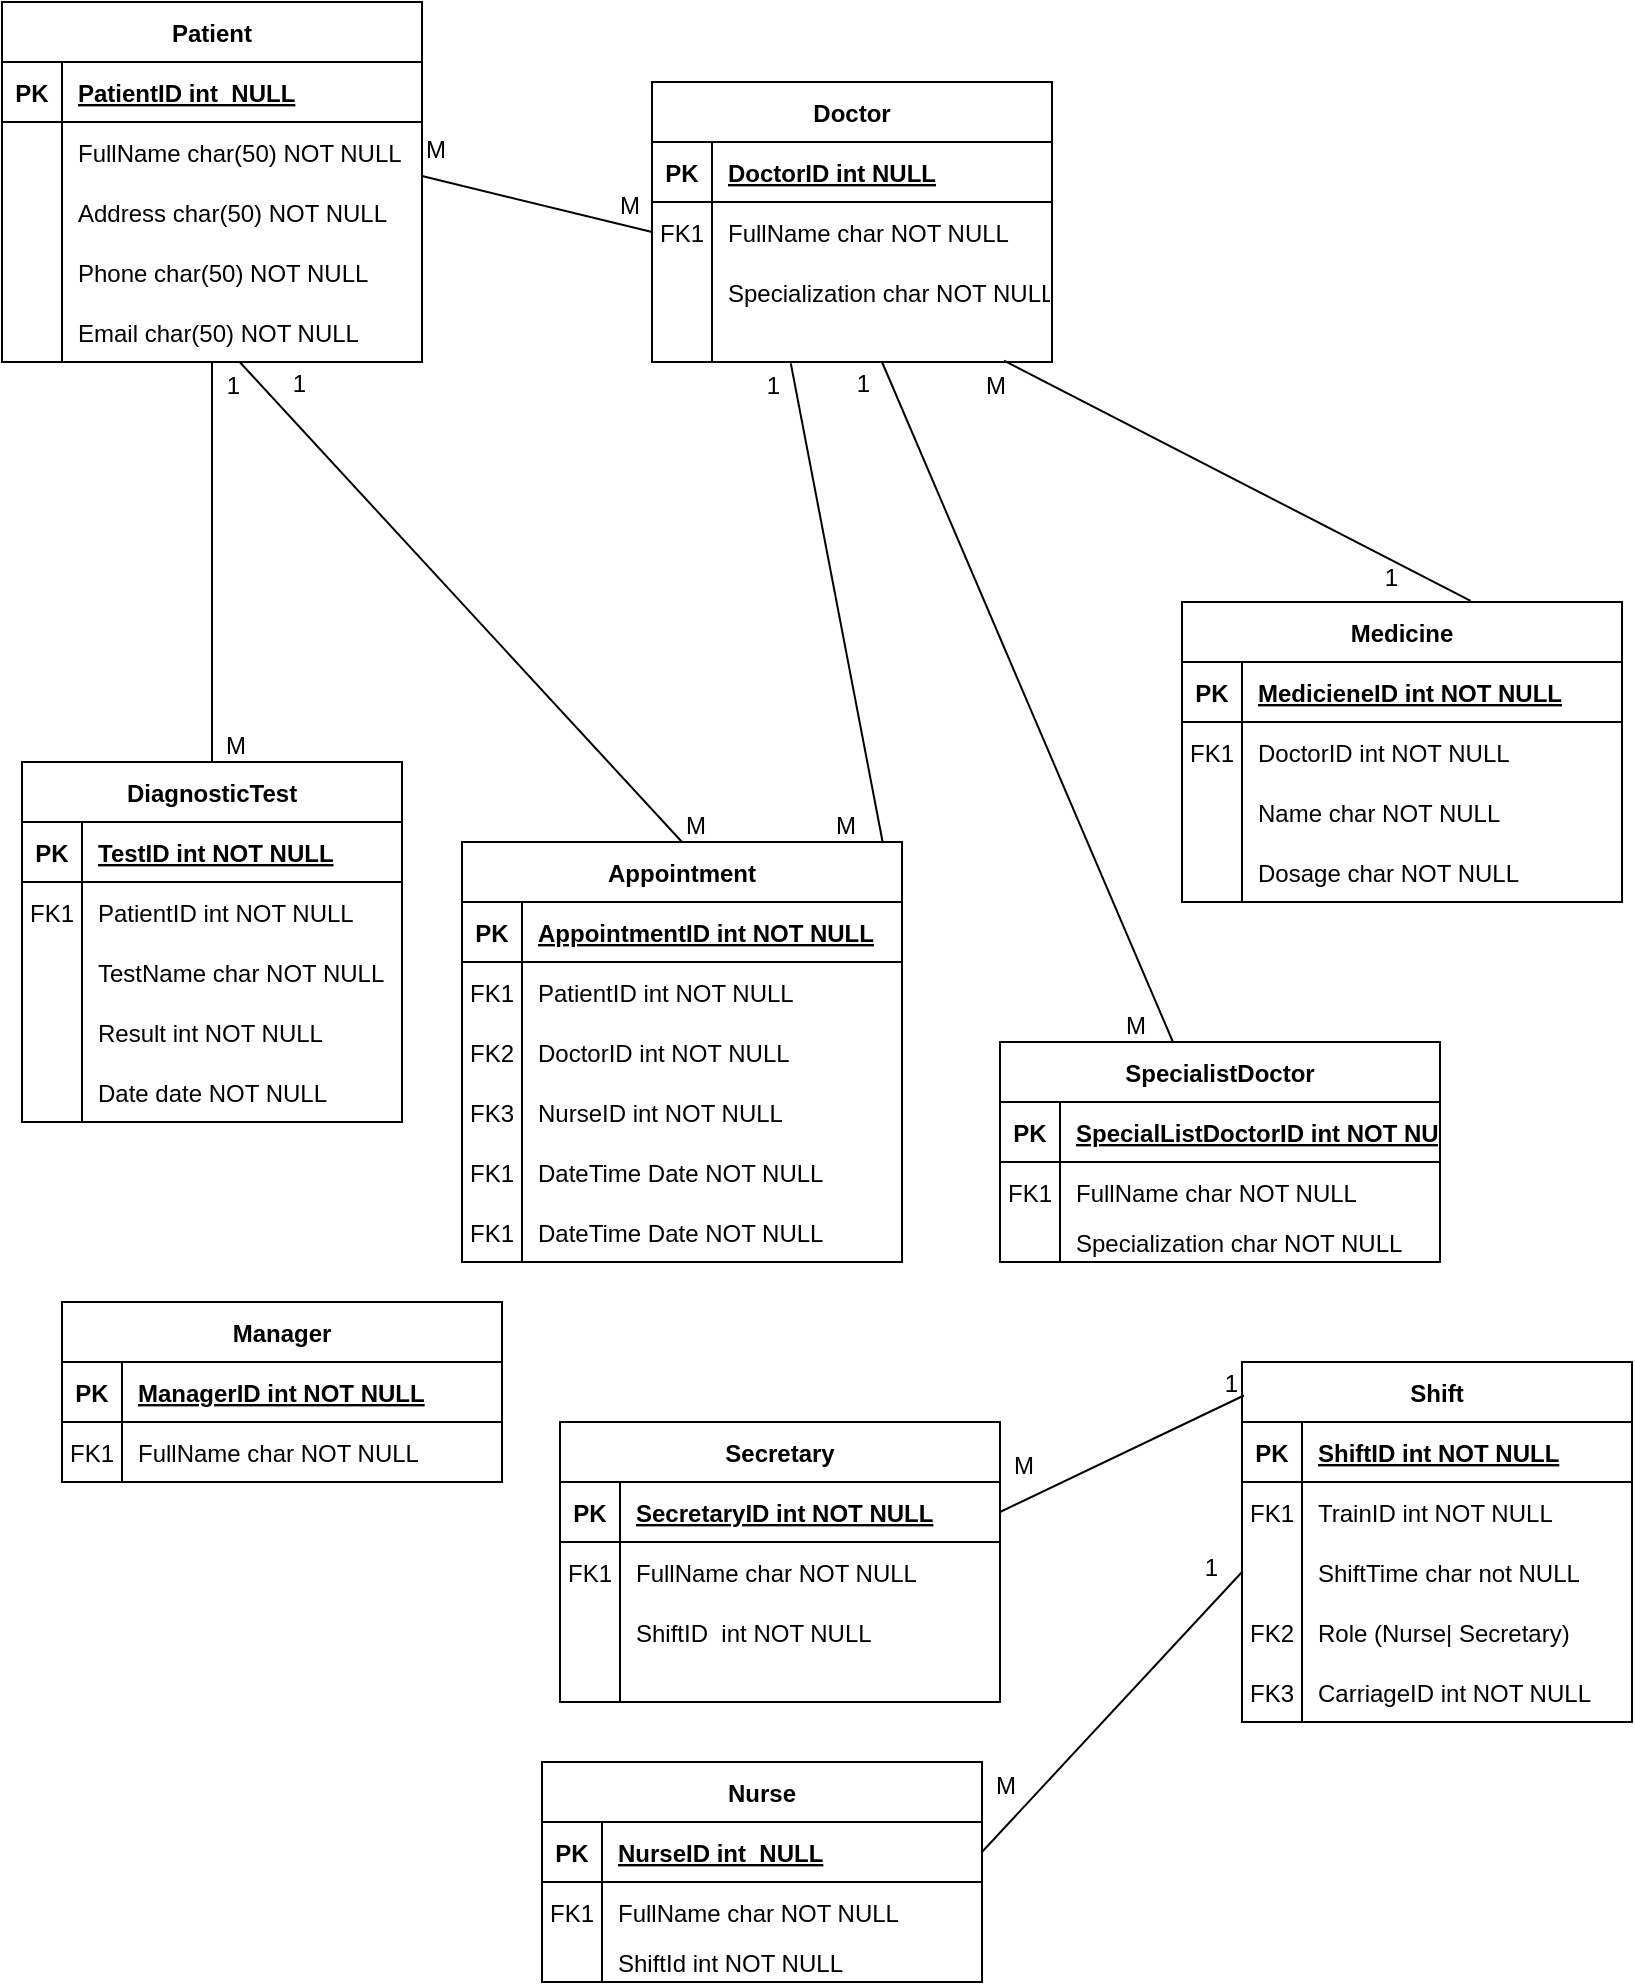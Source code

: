 <mxfile version="24.0.1" type="device">
  <diagram id="R2lEEEUBdFMjLlhIrx00" name="Page-1">
    <mxGraphModel dx="1173" dy="568" grid="1" gridSize="10" guides="1" tooltips="1" connect="1" arrows="1" fold="1" page="1" pageScale="1" pageWidth="850" pageHeight="1100" math="0" shadow="0" extFonts="Permanent Marker^https://fonts.googleapis.com/css?family=Permanent+Marker">
      <root>
        <mxCell id="0" />
        <mxCell id="1" parent="0" />
        <mxCell id="C-vyLk0tnHw3VtMMgP7b-2" value="Doctor" style="shape=table;startSize=30;container=1;collapsible=1;childLayout=tableLayout;fixedRows=1;rowLines=0;fontStyle=1;align=center;resizeLast=1;" parent="1" vertex="1">
          <mxGeometry x="335" y="50" width="200" height="140" as="geometry" />
        </mxCell>
        <mxCell id="C-vyLk0tnHw3VtMMgP7b-3" value="" style="shape=partialRectangle;collapsible=0;dropTarget=0;pointerEvents=0;fillColor=none;points=[[0,0.5],[1,0.5]];portConstraint=eastwest;top=0;left=0;right=0;bottom=1;" parent="C-vyLk0tnHw3VtMMgP7b-2" vertex="1">
          <mxGeometry y="30" width="200" height="30" as="geometry" />
        </mxCell>
        <mxCell id="C-vyLk0tnHw3VtMMgP7b-4" value="PK" style="shape=partialRectangle;overflow=hidden;connectable=0;fillColor=none;top=0;left=0;bottom=0;right=0;fontStyle=1;" parent="C-vyLk0tnHw3VtMMgP7b-3" vertex="1">
          <mxGeometry width="30" height="30" as="geometry">
            <mxRectangle width="30" height="30" as="alternateBounds" />
          </mxGeometry>
        </mxCell>
        <mxCell id="C-vyLk0tnHw3VtMMgP7b-5" value="DoctorID int NULL " style="shape=partialRectangle;overflow=hidden;connectable=0;fillColor=none;top=0;left=0;bottom=0;right=0;align=left;spacingLeft=6;fontStyle=5;" parent="C-vyLk0tnHw3VtMMgP7b-3" vertex="1">
          <mxGeometry x="30" width="170" height="30" as="geometry">
            <mxRectangle width="170" height="30" as="alternateBounds" />
          </mxGeometry>
        </mxCell>
        <mxCell id="C-vyLk0tnHw3VtMMgP7b-6" value="" style="shape=partialRectangle;collapsible=0;dropTarget=0;pointerEvents=0;fillColor=none;points=[[0,0.5],[1,0.5]];portConstraint=eastwest;top=0;left=0;right=0;bottom=0;" parent="C-vyLk0tnHw3VtMMgP7b-2" vertex="1">
          <mxGeometry y="60" width="200" height="30" as="geometry" />
        </mxCell>
        <mxCell id="C-vyLk0tnHw3VtMMgP7b-7" value="FK1" style="shape=partialRectangle;overflow=hidden;connectable=0;fillColor=none;top=0;left=0;bottom=0;right=0;" parent="C-vyLk0tnHw3VtMMgP7b-6" vertex="1">
          <mxGeometry width="30" height="30" as="geometry">
            <mxRectangle width="30" height="30" as="alternateBounds" />
          </mxGeometry>
        </mxCell>
        <mxCell id="C-vyLk0tnHw3VtMMgP7b-8" value="FullName char NOT NULL" style="shape=partialRectangle;overflow=hidden;connectable=0;fillColor=none;top=0;left=0;bottom=0;right=0;align=left;spacingLeft=6;" parent="C-vyLk0tnHw3VtMMgP7b-6" vertex="1">
          <mxGeometry x="30" width="170" height="30" as="geometry">
            <mxRectangle width="170" height="30" as="alternateBounds" />
          </mxGeometry>
        </mxCell>
        <mxCell id="C-vyLk0tnHw3VtMMgP7b-9" value="" style="shape=partialRectangle;collapsible=0;dropTarget=0;pointerEvents=0;fillColor=none;points=[[0,0.5],[1,0.5]];portConstraint=eastwest;top=0;left=0;right=0;bottom=0;" parent="C-vyLk0tnHw3VtMMgP7b-2" vertex="1">
          <mxGeometry y="90" width="200" height="30" as="geometry" />
        </mxCell>
        <mxCell id="C-vyLk0tnHw3VtMMgP7b-10" value="" style="shape=partialRectangle;overflow=hidden;connectable=0;fillColor=none;top=0;left=0;bottom=0;right=0;" parent="C-vyLk0tnHw3VtMMgP7b-9" vertex="1">
          <mxGeometry width="30" height="30" as="geometry">
            <mxRectangle width="30" height="30" as="alternateBounds" />
          </mxGeometry>
        </mxCell>
        <mxCell id="C-vyLk0tnHw3VtMMgP7b-11" value="Specialization char NOT NULL" style="shape=partialRectangle;overflow=hidden;connectable=0;fillColor=none;top=0;left=0;bottom=0;right=0;align=left;spacingLeft=6;" parent="C-vyLk0tnHw3VtMMgP7b-9" vertex="1">
          <mxGeometry x="30" width="170" height="30" as="geometry">
            <mxRectangle width="170" height="30" as="alternateBounds" />
          </mxGeometry>
        </mxCell>
        <mxCell id="zj9KNFqrxeSHVAC1XVvo-151" value="" style="shape=partialRectangle;collapsible=0;dropTarget=0;pointerEvents=0;fillColor=none;points=[[0,0.5],[1,0.5]];portConstraint=eastwest;top=0;left=0;right=0;bottom=0;" parent="C-vyLk0tnHw3VtMMgP7b-2" vertex="1">
          <mxGeometry y="120" width="200" height="20" as="geometry" />
        </mxCell>
        <mxCell id="zj9KNFqrxeSHVAC1XVvo-152" value="" style="shape=partialRectangle;overflow=hidden;connectable=0;fillColor=none;top=0;left=0;bottom=0;right=0;" parent="zj9KNFqrxeSHVAC1XVvo-151" vertex="1">
          <mxGeometry width="30" height="20" as="geometry">
            <mxRectangle width="30" height="20" as="alternateBounds" />
          </mxGeometry>
        </mxCell>
        <mxCell id="zj9KNFqrxeSHVAC1XVvo-153" value="" style="shape=partialRectangle;overflow=hidden;connectable=0;fillColor=none;top=0;left=0;bottom=0;right=0;align=left;spacingLeft=6;" parent="zj9KNFqrxeSHVAC1XVvo-151" vertex="1">
          <mxGeometry x="30" width="170" height="20" as="geometry">
            <mxRectangle width="170" height="20" as="alternateBounds" />
          </mxGeometry>
        </mxCell>
        <mxCell id="C-vyLk0tnHw3VtMMgP7b-13" value="Nurse" style="shape=table;startSize=30;container=1;collapsible=1;childLayout=tableLayout;fixedRows=1;rowLines=0;fontStyle=1;align=center;resizeLast=1;" parent="1" vertex="1">
          <mxGeometry x="280" y="890" width="220" height="110" as="geometry" />
        </mxCell>
        <mxCell id="C-vyLk0tnHw3VtMMgP7b-14" value="" style="shape=partialRectangle;collapsible=0;dropTarget=0;pointerEvents=0;fillColor=none;points=[[0,0.5],[1,0.5]];portConstraint=eastwest;top=0;left=0;right=0;bottom=1;" parent="C-vyLk0tnHw3VtMMgP7b-13" vertex="1">
          <mxGeometry y="30" width="220" height="30" as="geometry" />
        </mxCell>
        <mxCell id="C-vyLk0tnHw3VtMMgP7b-15" value="PK" style="shape=partialRectangle;overflow=hidden;connectable=0;fillColor=none;top=0;left=0;bottom=0;right=0;fontStyle=1;" parent="C-vyLk0tnHw3VtMMgP7b-14" vertex="1">
          <mxGeometry width="30" height="30" as="geometry">
            <mxRectangle width="30" height="30" as="alternateBounds" />
          </mxGeometry>
        </mxCell>
        <mxCell id="C-vyLk0tnHw3VtMMgP7b-16" value="NurseID int  NULL " style="shape=partialRectangle;overflow=hidden;connectable=0;fillColor=none;top=0;left=0;bottom=0;right=0;align=left;spacingLeft=6;fontStyle=5;" parent="C-vyLk0tnHw3VtMMgP7b-14" vertex="1">
          <mxGeometry x="30" width="190" height="30" as="geometry">
            <mxRectangle width="190" height="30" as="alternateBounds" />
          </mxGeometry>
        </mxCell>
        <mxCell id="C-vyLk0tnHw3VtMMgP7b-17" value="" style="shape=partialRectangle;collapsible=0;dropTarget=0;pointerEvents=0;fillColor=none;points=[[0,0.5],[1,0.5]];portConstraint=eastwest;top=0;left=0;right=0;bottom=0;" parent="C-vyLk0tnHw3VtMMgP7b-13" vertex="1">
          <mxGeometry y="60" width="220" height="30" as="geometry" />
        </mxCell>
        <mxCell id="C-vyLk0tnHw3VtMMgP7b-18" value="FK1" style="shape=partialRectangle;overflow=hidden;connectable=0;fillColor=none;top=0;left=0;bottom=0;right=0;" parent="C-vyLk0tnHw3VtMMgP7b-17" vertex="1">
          <mxGeometry width="30" height="30" as="geometry">
            <mxRectangle width="30" height="30" as="alternateBounds" />
          </mxGeometry>
        </mxCell>
        <mxCell id="C-vyLk0tnHw3VtMMgP7b-19" value="FullName char NOT NULL" style="shape=partialRectangle;overflow=hidden;connectable=0;fillColor=none;top=0;left=0;bottom=0;right=0;align=left;spacingLeft=6;" parent="C-vyLk0tnHw3VtMMgP7b-17" vertex="1">
          <mxGeometry x="30" width="190" height="30" as="geometry">
            <mxRectangle width="190" height="30" as="alternateBounds" />
          </mxGeometry>
        </mxCell>
        <mxCell id="C-vyLk0tnHw3VtMMgP7b-20" value="" style="shape=partialRectangle;collapsible=0;dropTarget=0;pointerEvents=0;fillColor=none;points=[[0,0.5],[1,0.5]];portConstraint=eastwest;top=0;left=0;right=0;bottom=0;" parent="C-vyLk0tnHw3VtMMgP7b-13" vertex="1">
          <mxGeometry y="90" width="220" height="20" as="geometry" />
        </mxCell>
        <mxCell id="C-vyLk0tnHw3VtMMgP7b-21" value="" style="shape=partialRectangle;overflow=hidden;connectable=0;fillColor=none;top=0;left=0;bottom=0;right=0;" parent="C-vyLk0tnHw3VtMMgP7b-20" vertex="1">
          <mxGeometry width="30" height="20" as="geometry">
            <mxRectangle width="30" height="20" as="alternateBounds" />
          </mxGeometry>
        </mxCell>
        <mxCell id="C-vyLk0tnHw3VtMMgP7b-22" value="ShiftId int NOT NULL" style="shape=partialRectangle;overflow=hidden;connectable=0;fillColor=none;top=0;left=0;bottom=0;right=0;align=left;spacingLeft=6;" parent="C-vyLk0tnHw3VtMMgP7b-20" vertex="1">
          <mxGeometry x="30" width="190" height="20" as="geometry">
            <mxRectangle width="190" height="20" as="alternateBounds" />
          </mxGeometry>
        </mxCell>
        <mxCell id="C-vyLk0tnHw3VtMMgP7b-23" value="Patient" style="shape=table;startSize=30;container=1;collapsible=1;childLayout=tableLayout;fixedRows=1;rowLines=0;fontStyle=1;align=center;resizeLast=1;" parent="1" vertex="1">
          <mxGeometry x="10" y="10" width="210" height="180" as="geometry" />
        </mxCell>
        <mxCell id="C-vyLk0tnHw3VtMMgP7b-24" value="" style="shape=partialRectangle;collapsible=0;dropTarget=0;pointerEvents=0;fillColor=none;points=[[0,0.5],[1,0.5]];portConstraint=eastwest;top=0;left=0;right=0;bottom=1;" parent="C-vyLk0tnHw3VtMMgP7b-23" vertex="1">
          <mxGeometry y="30" width="210" height="30" as="geometry" />
        </mxCell>
        <mxCell id="C-vyLk0tnHw3VtMMgP7b-25" value="PK" style="shape=partialRectangle;overflow=hidden;connectable=0;fillColor=none;top=0;left=0;bottom=0;right=0;fontStyle=1;" parent="C-vyLk0tnHw3VtMMgP7b-24" vertex="1">
          <mxGeometry width="30" height="30" as="geometry">
            <mxRectangle width="30" height="30" as="alternateBounds" />
          </mxGeometry>
        </mxCell>
        <mxCell id="C-vyLk0tnHw3VtMMgP7b-26" value="PatientID int  NULL " style="shape=partialRectangle;overflow=hidden;connectable=0;fillColor=none;top=0;left=0;bottom=0;right=0;align=left;spacingLeft=6;fontStyle=5;" parent="C-vyLk0tnHw3VtMMgP7b-24" vertex="1">
          <mxGeometry x="30" width="180" height="30" as="geometry">
            <mxRectangle width="180" height="30" as="alternateBounds" />
          </mxGeometry>
        </mxCell>
        <mxCell id="C-vyLk0tnHw3VtMMgP7b-27" value="" style="shape=partialRectangle;collapsible=0;dropTarget=0;pointerEvents=0;fillColor=none;points=[[0,0.5],[1,0.5]];portConstraint=eastwest;top=0;left=0;right=0;bottom=0;" parent="C-vyLk0tnHw3VtMMgP7b-23" vertex="1">
          <mxGeometry y="60" width="210" height="30" as="geometry" />
        </mxCell>
        <mxCell id="C-vyLk0tnHw3VtMMgP7b-28" value="" style="shape=partialRectangle;overflow=hidden;connectable=0;fillColor=none;top=0;left=0;bottom=0;right=0;" parent="C-vyLk0tnHw3VtMMgP7b-27" vertex="1">
          <mxGeometry width="30" height="30" as="geometry">
            <mxRectangle width="30" height="30" as="alternateBounds" />
          </mxGeometry>
        </mxCell>
        <mxCell id="C-vyLk0tnHw3VtMMgP7b-29" value="FullName char(50) NOT NULL" style="shape=partialRectangle;overflow=hidden;connectable=0;fillColor=none;top=0;left=0;bottom=0;right=0;align=left;spacingLeft=6;" parent="C-vyLk0tnHw3VtMMgP7b-27" vertex="1">
          <mxGeometry x="30" width="180" height="30" as="geometry">
            <mxRectangle width="180" height="30" as="alternateBounds" />
          </mxGeometry>
        </mxCell>
        <mxCell id="zj9KNFqrxeSHVAC1XVvo-132" value="" style="shape=partialRectangle;collapsible=0;dropTarget=0;pointerEvents=0;fillColor=none;points=[[0,0.5],[1,0.5]];portConstraint=eastwest;top=0;left=0;right=0;bottom=0;" parent="C-vyLk0tnHw3VtMMgP7b-23" vertex="1">
          <mxGeometry y="90" width="210" height="30" as="geometry" />
        </mxCell>
        <mxCell id="zj9KNFqrxeSHVAC1XVvo-133" value="" style="shape=partialRectangle;overflow=hidden;connectable=0;fillColor=none;top=0;left=0;bottom=0;right=0;" parent="zj9KNFqrxeSHVAC1XVvo-132" vertex="1">
          <mxGeometry width="30" height="30" as="geometry">
            <mxRectangle width="30" height="30" as="alternateBounds" />
          </mxGeometry>
        </mxCell>
        <mxCell id="zj9KNFqrxeSHVAC1XVvo-134" value="Address char(50) NOT NULL" style="shape=partialRectangle;overflow=hidden;connectable=0;fillColor=none;top=0;left=0;bottom=0;right=0;align=left;spacingLeft=6;" parent="zj9KNFqrxeSHVAC1XVvo-132" vertex="1">
          <mxGeometry x="30" width="180" height="30" as="geometry">
            <mxRectangle width="180" height="30" as="alternateBounds" />
          </mxGeometry>
        </mxCell>
        <mxCell id="zj9KNFqrxeSHVAC1XVvo-145" value="" style="shape=partialRectangle;collapsible=0;dropTarget=0;pointerEvents=0;fillColor=none;points=[[0,0.5],[1,0.5]];portConstraint=eastwest;top=0;left=0;right=0;bottom=0;" parent="C-vyLk0tnHw3VtMMgP7b-23" vertex="1">
          <mxGeometry y="120" width="210" height="30" as="geometry" />
        </mxCell>
        <mxCell id="zj9KNFqrxeSHVAC1XVvo-146" value="" style="shape=partialRectangle;overflow=hidden;connectable=0;fillColor=none;top=0;left=0;bottom=0;right=0;" parent="zj9KNFqrxeSHVAC1XVvo-145" vertex="1">
          <mxGeometry width="30" height="30" as="geometry">
            <mxRectangle width="30" height="30" as="alternateBounds" />
          </mxGeometry>
        </mxCell>
        <mxCell id="zj9KNFqrxeSHVAC1XVvo-147" value="Phone char(50) NOT NULL" style="shape=partialRectangle;overflow=hidden;connectable=0;fillColor=none;top=0;left=0;bottom=0;right=0;align=left;spacingLeft=6;" parent="zj9KNFqrxeSHVAC1XVvo-145" vertex="1">
          <mxGeometry x="30" width="180" height="30" as="geometry">
            <mxRectangle width="180" height="30" as="alternateBounds" />
          </mxGeometry>
        </mxCell>
        <mxCell id="zj9KNFqrxeSHVAC1XVvo-148" value="" style="shape=partialRectangle;collapsible=0;dropTarget=0;pointerEvents=0;fillColor=none;points=[[0,0.5],[1,0.5]];portConstraint=eastwest;top=0;left=0;right=0;bottom=0;" parent="C-vyLk0tnHw3VtMMgP7b-23" vertex="1">
          <mxGeometry y="150" width="210" height="30" as="geometry" />
        </mxCell>
        <mxCell id="zj9KNFqrxeSHVAC1XVvo-149" value="" style="shape=partialRectangle;overflow=hidden;connectable=0;fillColor=none;top=0;left=0;bottom=0;right=0;" parent="zj9KNFqrxeSHVAC1XVvo-148" vertex="1">
          <mxGeometry width="30" height="30" as="geometry">
            <mxRectangle width="30" height="30" as="alternateBounds" />
          </mxGeometry>
        </mxCell>
        <mxCell id="zj9KNFqrxeSHVAC1XVvo-150" value="Email char(50) NOT NULL" style="shape=partialRectangle;overflow=hidden;connectable=0;fillColor=none;top=0;left=0;bottom=0;right=0;align=left;spacingLeft=6;" parent="zj9KNFqrxeSHVAC1XVvo-148" vertex="1">
          <mxGeometry x="30" width="180" height="30" as="geometry">
            <mxRectangle width="180" height="30" as="alternateBounds" />
          </mxGeometry>
        </mxCell>
        <mxCell id="zj9KNFqrxeSHVAC1XVvo-21" value="Secretary" style="shape=table;startSize=30;container=1;collapsible=1;childLayout=tableLayout;fixedRows=1;rowLines=0;fontStyle=1;align=center;resizeLast=1;" parent="1" vertex="1">
          <mxGeometry x="289" y="720" width="220" height="140" as="geometry" />
        </mxCell>
        <mxCell id="zj9KNFqrxeSHVAC1XVvo-22" value="" style="shape=partialRectangle;collapsible=0;dropTarget=0;pointerEvents=0;fillColor=none;points=[[0,0.5],[1,0.5]];portConstraint=eastwest;top=0;left=0;right=0;bottom=1;" parent="zj9KNFqrxeSHVAC1XVvo-21" vertex="1">
          <mxGeometry y="30" width="220" height="30" as="geometry" />
        </mxCell>
        <mxCell id="zj9KNFqrxeSHVAC1XVvo-23" value="PK" style="shape=partialRectangle;overflow=hidden;connectable=0;fillColor=none;top=0;left=0;bottom=0;right=0;fontStyle=1;" parent="zj9KNFqrxeSHVAC1XVvo-22" vertex="1">
          <mxGeometry width="30" height="30" as="geometry">
            <mxRectangle width="30" height="30" as="alternateBounds" />
          </mxGeometry>
        </mxCell>
        <mxCell id="zj9KNFqrxeSHVAC1XVvo-24" value="SecretaryID int NOT NULL " style="shape=partialRectangle;overflow=hidden;connectable=0;fillColor=none;top=0;left=0;bottom=0;right=0;align=left;spacingLeft=6;fontStyle=5;" parent="zj9KNFqrxeSHVAC1XVvo-22" vertex="1">
          <mxGeometry x="30" width="190" height="30" as="geometry">
            <mxRectangle width="190" height="30" as="alternateBounds" />
          </mxGeometry>
        </mxCell>
        <mxCell id="zj9KNFqrxeSHVAC1XVvo-25" value="" style="shape=partialRectangle;collapsible=0;dropTarget=0;pointerEvents=0;fillColor=none;points=[[0,0.5],[1,0.5]];portConstraint=eastwest;top=0;left=0;right=0;bottom=0;" parent="zj9KNFqrxeSHVAC1XVvo-21" vertex="1">
          <mxGeometry y="60" width="220" height="30" as="geometry" />
        </mxCell>
        <mxCell id="zj9KNFqrxeSHVAC1XVvo-26" value="FK1" style="shape=partialRectangle;overflow=hidden;connectable=0;fillColor=none;top=0;left=0;bottom=0;right=0;" parent="zj9KNFqrxeSHVAC1XVvo-25" vertex="1">
          <mxGeometry width="30" height="30" as="geometry">
            <mxRectangle width="30" height="30" as="alternateBounds" />
          </mxGeometry>
        </mxCell>
        <mxCell id="zj9KNFqrxeSHVAC1XVvo-27" value="FullName char NOT NULL" style="shape=partialRectangle;overflow=hidden;connectable=0;fillColor=none;top=0;left=0;bottom=0;right=0;align=left;spacingLeft=6;" parent="zj9KNFqrxeSHVAC1XVvo-25" vertex="1">
          <mxGeometry x="30" width="190" height="30" as="geometry">
            <mxRectangle width="190" height="30" as="alternateBounds" />
          </mxGeometry>
        </mxCell>
        <mxCell id="zj9KNFqrxeSHVAC1XVvo-28" value="" style="shape=partialRectangle;collapsible=0;dropTarget=0;pointerEvents=0;fillColor=none;points=[[0,0.5],[1,0.5]];portConstraint=eastwest;top=0;left=0;right=0;bottom=0;" parent="zj9KNFqrxeSHVAC1XVvo-21" vertex="1">
          <mxGeometry y="90" width="220" height="30" as="geometry" />
        </mxCell>
        <mxCell id="zj9KNFqrxeSHVAC1XVvo-29" value="" style="shape=partialRectangle;overflow=hidden;connectable=0;fillColor=none;top=0;left=0;bottom=0;right=0;" parent="zj9KNFqrxeSHVAC1XVvo-28" vertex="1">
          <mxGeometry width="30" height="30" as="geometry">
            <mxRectangle width="30" height="30" as="alternateBounds" />
          </mxGeometry>
        </mxCell>
        <mxCell id="zj9KNFqrxeSHVAC1XVvo-30" value="ShiftID  int NOT NULL" style="shape=partialRectangle;overflow=hidden;connectable=0;fillColor=none;top=0;left=0;bottom=0;right=0;align=left;spacingLeft=6;" parent="zj9KNFqrxeSHVAC1XVvo-28" vertex="1">
          <mxGeometry x="30" width="190" height="30" as="geometry">
            <mxRectangle width="190" height="30" as="alternateBounds" />
          </mxGeometry>
        </mxCell>
        <mxCell id="zj9KNFqrxeSHVAC1XVvo-200" value="" style="shape=partialRectangle;collapsible=0;dropTarget=0;pointerEvents=0;fillColor=none;points=[[0,0.5],[1,0.5]];portConstraint=eastwest;top=0;left=0;right=0;bottom=0;" parent="zj9KNFqrxeSHVAC1XVvo-21" vertex="1">
          <mxGeometry y="120" width="220" height="20" as="geometry" />
        </mxCell>
        <mxCell id="zj9KNFqrxeSHVAC1XVvo-201" value="" style="shape=partialRectangle;overflow=hidden;connectable=0;fillColor=none;top=0;left=0;bottom=0;right=0;" parent="zj9KNFqrxeSHVAC1XVvo-200" vertex="1">
          <mxGeometry width="30" height="20" as="geometry">
            <mxRectangle width="30" height="20" as="alternateBounds" />
          </mxGeometry>
        </mxCell>
        <mxCell id="zj9KNFqrxeSHVAC1XVvo-202" value="" style="shape=partialRectangle;overflow=hidden;connectable=0;fillColor=none;top=0;left=0;bottom=0;right=0;align=left;spacingLeft=6;" parent="zj9KNFqrxeSHVAC1XVvo-200" vertex="1">
          <mxGeometry x="30" width="190" height="20" as="geometry">
            <mxRectangle width="190" height="20" as="alternateBounds" />
          </mxGeometry>
        </mxCell>
        <mxCell id="zj9KNFqrxeSHVAC1XVvo-61" value="SpecialistDoctor" style="shape=table;startSize=30;container=1;collapsible=1;childLayout=tableLayout;fixedRows=1;rowLines=0;fontStyle=1;align=center;resizeLast=1;" parent="1" vertex="1">
          <mxGeometry x="509" y="530" width="220" height="110" as="geometry" />
        </mxCell>
        <mxCell id="zj9KNFqrxeSHVAC1XVvo-62" value="" style="shape=partialRectangle;collapsible=0;dropTarget=0;pointerEvents=0;fillColor=none;points=[[0,0.5],[1,0.5]];portConstraint=eastwest;top=0;left=0;right=0;bottom=1;" parent="zj9KNFqrxeSHVAC1XVvo-61" vertex="1">
          <mxGeometry y="30" width="220" height="30" as="geometry" />
        </mxCell>
        <mxCell id="zj9KNFqrxeSHVAC1XVvo-63" value="PK" style="shape=partialRectangle;overflow=hidden;connectable=0;fillColor=none;top=0;left=0;bottom=0;right=0;fontStyle=1;" parent="zj9KNFqrxeSHVAC1XVvo-62" vertex="1">
          <mxGeometry width="30" height="30" as="geometry">
            <mxRectangle width="30" height="30" as="alternateBounds" />
          </mxGeometry>
        </mxCell>
        <mxCell id="zj9KNFqrxeSHVAC1XVvo-64" value="SpecialListDoctorID int NOT NULL " style="shape=partialRectangle;overflow=hidden;connectable=0;fillColor=none;top=0;left=0;bottom=0;right=0;align=left;spacingLeft=6;fontStyle=5;" parent="zj9KNFqrxeSHVAC1XVvo-62" vertex="1">
          <mxGeometry x="30" width="190" height="30" as="geometry">
            <mxRectangle width="190" height="30" as="alternateBounds" />
          </mxGeometry>
        </mxCell>
        <mxCell id="zj9KNFqrxeSHVAC1XVvo-65" value="" style="shape=partialRectangle;collapsible=0;dropTarget=0;pointerEvents=0;fillColor=none;points=[[0,0.5],[1,0.5]];portConstraint=eastwest;top=0;left=0;right=0;bottom=0;" parent="zj9KNFqrxeSHVAC1XVvo-61" vertex="1">
          <mxGeometry y="60" width="220" height="30" as="geometry" />
        </mxCell>
        <mxCell id="zj9KNFqrxeSHVAC1XVvo-66" value="FK1" style="shape=partialRectangle;overflow=hidden;connectable=0;fillColor=none;top=0;left=0;bottom=0;right=0;" parent="zj9KNFqrxeSHVAC1XVvo-65" vertex="1">
          <mxGeometry width="30" height="30" as="geometry">
            <mxRectangle width="30" height="30" as="alternateBounds" />
          </mxGeometry>
        </mxCell>
        <mxCell id="zj9KNFqrxeSHVAC1XVvo-67" value="FullName char NOT NULL" style="shape=partialRectangle;overflow=hidden;connectable=0;fillColor=none;top=0;left=0;bottom=0;right=0;align=left;spacingLeft=6;" parent="zj9KNFqrxeSHVAC1XVvo-65" vertex="1">
          <mxGeometry x="30" width="190" height="30" as="geometry">
            <mxRectangle width="190" height="30" as="alternateBounds" />
          </mxGeometry>
        </mxCell>
        <mxCell id="zj9KNFqrxeSHVAC1XVvo-68" value="" style="shape=partialRectangle;collapsible=0;dropTarget=0;pointerEvents=0;fillColor=none;points=[[0,0.5],[1,0.5]];portConstraint=eastwest;top=0;left=0;right=0;bottom=0;" parent="zj9KNFqrxeSHVAC1XVvo-61" vertex="1">
          <mxGeometry y="90" width="220" height="20" as="geometry" />
        </mxCell>
        <mxCell id="zj9KNFqrxeSHVAC1XVvo-69" value="" style="shape=partialRectangle;overflow=hidden;connectable=0;fillColor=none;top=0;left=0;bottom=0;right=0;" parent="zj9KNFqrxeSHVAC1XVvo-68" vertex="1">
          <mxGeometry width="30" height="20" as="geometry">
            <mxRectangle width="30" height="20" as="alternateBounds" />
          </mxGeometry>
        </mxCell>
        <mxCell id="zj9KNFqrxeSHVAC1XVvo-70" value="Specialization char NOT NULL" style="shape=partialRectangle;overflow=hidden;connectable=0;fillColor=none;top=0;left=0;bottom=0;right=0;align=left;spacingLeft=6;" parent="zj9KNFqrxeSHVAC1XVvo-68" vertex="1">
          <mxGeometry x="30" width="190" height="20" as="geometry">
            <mxRectangle width="190" height="20" as="alternateBounds" />
          </mxGeometry>
        </mxCell>
        <mxCell id="zj9KNFqrxeSHVAC1XVvo-71" value="Appointment" style="shape=table;startSize=30;container=1;collapsible=1;childLayout=tableLayout;fixedRows=1;rowLines=0;fontStyle=1;align=center;resizeLast=1;" parent="1" vertex="1">
          <mxGeometry x="240" y="430" width="220" height="210" as="geometry" />
        </mxCell>
        <mxCell id="zj9KNFqrxeSHVAC1XVvo-72" value="" style="shape=partialRectangle;collapsible=0;dropTarget=0;pointerEvents=0;fillColor=none;points=[[0,0.5],[1,0.5]];portConstraint=eastwest;top=0;left=0;right=0;bottom=1;" parent="zj9KNFqrxeSHVAC1XVvo-71" vertex="1">
          <mxGeometry y="30" width="220" height="30" as="geometry" />
        </mxCell>
        <mxCell id="zj9KNFqrxeSHVAC1XVvo-73" value="PK" style="shape=partialRectangle;overflow=hidden;connectable=0;fillColor=none;top=0;left=0;bottom=0;right=0;fontStyle=1;" parent="zj9KNFqrxeSHVAC1XVvo-72" vertex="1">
          <mxGeometry width="30" height="30" as="geometry">
            <mxRectangle width="30" height="30" as="alternateBounds" />
          </mxGeometry>
        </mxCell>
        <mxCell id="zj9KNFqrxeSHVAC1XVvo-74" value="AppointmentID int NOT NULL " style="shape=partialRectangle;overflow=hidden;connectable=0;fillColor=none;top=0;left=0;bottom=0;right=0;align=left;spacingLeft=6;fontStyle=5;" parent="zj9KNFqrxeSHVAC1XVvo-72" vertex="1">
          <mxGeometry x="30" width="190" height="30" as="geometry">
            <mxRectangle width="190" height="30" as="alternateBounds" />
          </mxGeometry>
        </mxCell>
        <mxCell id="zj9KNFqrxeSHVAC1XVvo-75" value="" style="shape=partialRectangle;collapsible=0;dropTarget=0;pointerEvents=0;fillColor=none;points=[[0,0.5],[1,0.5]];portConstraint=eastwest;top=0;left=0;right=0;bottom=0;" parent="zj9KNFqrxeSHVAC1XVvo-71" vertex="1">
          <mxGeometry y="60" width="220" height="30" as="geometry" />
        </mxCell>
        <mxCell id="zj9KNFqrxeSHVAC1XVvo-76" value="FK1" style="shape=partialRectangle;overflow=hidden;connectable=0;fillColor=none;top=0;left=0;bottom=0;right=0;" parent="zj9KNFqrxeSHVAC1XVvo-75" vertex="1">
          <mxGeometry width="30" height="30" as="geometry">
            <mxRectangle width="30" height="30" as="alternateBounds" />
          </mxGeometry>
        </mxCell>
        <mxCell id="zj9KNFqrxeSHVAC1XVvo-77" value="PatientID int NOT NULL" style="shape=partialRectangle;overflow=hidden;connectable=0;fillColor=none;top=0;left=0;bottom=0;right=0;align=left;spacingLeft=6;" parent="zj9KNFqrxeSHVAC1XVvo-75" vertex="1">
          <mxGeometry x="30" width="190" height="30" as="geometry">
            <mxRectangle width="190" height="30" as="alternateBounds" />
          </mxGeometry>
        </mxCell>
        <mxCell id="zj9KNFqrxeSHVAC1XVvo-219" value="" style="shape=partialRectangle;collapsible=0;dropTarget=0;pointerEvents=0;fillColor=none;points=[[0,0.5],[1,0.5]];portConstraint=eastwest;top=0;left=0;right=0;bottom=0;" parent="zj9KNFqrxeSHVAC1XVvo-71" vertex="1">
          <mxGeometry y="90" width="220" height="30" as="geometry" />
        </mxCell>
        <mxCell id="zj9KNFqrxeSHVAC1XVvo-220" value="FK2" style="shape=partialRectangle;overflow=hidden;connectable=0;fillColor=none;top=0;left=0;bottom=0;right=0;" parent="zj9KNFqrxeSHVAC1XVvo-219" vertex="1">
          <mxGeometry width="30" height="30" as="geometry">
            <mxRectangle width="30" height="30" as="alternateBounds" />
          </mxGeometry>
        </mxCell>
        <mxCell id="zj9KNFqrxeSHVAC1XVvo-221" value="DoctorID int NOT NULL" style="shape=partialRectangle;overflow=hidden;connectable=0;fillColor=none;top=0;left=0;bottom=0;right=0;align=left;spacingLeft=6;" parent="zj9KNFqrxeSHVAC1XVvo-219" vertex="1">
          <mxGeometry x="30" width="190" height="30" as="geometry">
            <mxRectangle width="190" height="30" as="alternateBounds" />
          </mxGeometry>
        </mxCell>
        <mxCell id="zj9KNFqrxeSHVAC1XVvo-222" value="" style="shape=partialRectangle;collapsible=0;dropTarget=0;pointerEvents=0;fillColor=none;points=[[0,0.5],[1,0.5]];portConstraint=eastwest;top=0;left=0;right=0;bottom=0;" parent="zj9KNFqrxeSHVAC1XVvo-71" vertex="1">
          <mxGeometry y="120" width="220" height="30" as="geometry" />
        </mxCell>
        <mxCell id="zj9KNFqrxeSHVAC1XVvo-223" value="FK3" style="shape=partialRectangle;overflow=hidden;connectable=0;fillColor=none;top=0;left=0;bottom=0;right=0;" parent="zj9KNFqrxeSHVAC1XVvo-222" vertex="1">
          <mxGeometry width="30" height="30" as="geometry">
            <mxRectangle width="30" height="30" as="alternateBounds" />
          </mxGeometry>
        </mxCell>
        <mxCell id="zj9KNFqrxeSHVAC1XVvo-224" value="NurseID int NOT NULL" style="shape=partialRectangle;overflow=hidden;connectable=0;fillColor=none;top=0;left=0;bottom=0;right=0;align=left;spacingLeft=6;" parent="zj9KNFqrxeSHVAC1XVvo-222" vertex="1">
          <mxGeometry x="30" width="190" height="30" as="geometry">
            <mxRectangle width="190" height="30" as="alternateBounds" />
          </mxGeometry>
        </mxCell>
        <mxCell id="FWkmWPx-oQK1zcsvYMQu-20" value="" style="shape=partialRectangle;collapsible=0;dropTarget=0;pointerEvents=0;fillColor=none;points=[[0,0.5],[1,0.5]];portConstraint=eastwest;top=0;left=0;right=0;bottom=0;" vertex="1" parent="zj9KNFqrxeSHVAC1XVvo-71">
          <mxGeometry y="150" width="220" height="30" as="geometry" />
        </mxCell>
        <mxCell id="FWkmWPx-oQK1zcsvYMQu-21" value="FK1" style="shape=partialRectangle;overflow=hidden;connectable=0;fillColor=none;top=0;left=0;bottom=0;right=0;" vertex="1" parent="FWkmWPx-oQK1zcsvYMQu-20">
          <mxGeometry width="30" height="30" as="geometry">
            <mxRectangle width="30" height="30" as="alternateBounds" />
          </mxGeometry>
        </mxCell>
        <mxCell id="FWkmWPx-oQK1zcsvYMQu-22" value="DateTime Date NOT NULL" style="shape=partialRectangle;overflow=hidden;connectable=0;fillColor=none;top=0;left=0;bottom=0;right=0;align=left;spacingLeft=6;" vertex="1" parent="FWkmWPx-oQK1zcsvYMQu-20">
          <mxGeometry x="30" width="190" height="30" as="geometry">
            <mxRectangle width="190" height="30" as="alternateBounds" />
          </mxGeometry>
        </mxCell>
        <mxCell id="FWkmWPx-oQK1zcsvYMQu-23" value="" style="shape=partialRectangle;collapsible=0;dropTarget=0;pointerEvents=0;fillColor=none;points=[[0,0.5],[1,0.5]];portConstraint=eastwest;top=0;left=0;right=0;bottom=0;" vertex="1" parent="zj9KNFqrxeSHVAC1XVvo-71">
          <mxGeometry y="180" width="220" height="30" as="geometry" />
        </mxCell>
        <mxCell id="FWkmWPx-oQK1zcsvYMQu-24" value="FK1" style="shape=partialRectangle;overflow=hidden;connectable=0;fillColor=none;top=0;left=0;bottom=0;right=0;" vertex="1" parent="FWkmWPx-oQK1zcsvYMQu-23">
          <mxGeometry width="30" height="30" as="geometry">
            <mxRectangle width="30" height="30" as="alternateBounds" />
          </mxGeometry>
        </mxCell>
        <mxCell id="FWkmWPx-oQK1zcsvYMQu-25" value="DateTime Date NOT NULL" style="shape=partialRectangle;overflow=hidden;connectable=0;fillColor=none;top=0;left=0;bottom=0;right=0;align=left;spacingLeft=6;" vertex="1" parent="FWkmWPx-oQK1zcsvYMQu-23">
          <mxGeometry x="30" width="190" height="30" as="geometry">
            <mxRectangle width="190" height="30" as="alternateBounds" />
          </mxGeometry>
        </mxCell>
        <mxCell id="zj9KNFqrxeSHVAC1XVvo-91" value="DiagnosticTest" style="shape=table;startSize=30;container=1;collapsible=1;childLayout=tableLayout;fixedRows=1;rowLines=0;fontStyle=1;align=center;resizeLast=1;" parent="1" vertex="1">
          <mxGeometry x="20" y="390" width="190" height="180" as="geometry" />
        </mxCell>
        <mxCell id="zj9KNFqrxeSHVAC1XVvo-92" value="" style="shape=partialRectangle;collapsible=0;dropTarget=0;pointerEvents=0;fillColor=none;points=[[0,0.5],[1,0.5]];portConstraint=eastwest;top=0;left=0;right=0;bottom=1;" parent="zj9KNFqrxeSHVAC1XVvo-91" vertex="1">
          <mxGeometry y="30" width="190" height="30" as="geometry" />
        </mxCell>
        <mxCell id="zj9KNFqrxeSHVAC1XVvo-93" value="PK" style="shape=partialRectangle;overflow=hidden;connectable=0;fillColor=none;top=0;left=0;bottom=0;right=0;fontStyle=1;" parent="zj9KNFqrxeSHVAC1XVvo-92" vertex="1">
          <mxGeometry width="30" height="30" as="geometry">
            <mxRectangle width="30" height="30" as="alternateBounds" />
          </mxGeometry>
        </mxCell>
        <mxCell id="zj9KNFqrxeSHVAC1XVvo-94" value="TestID int NOT NULL " style="shape=partialRectangle;overflow=hidden;connectable=0;fillColor=none;top=0;left=0;bottom=0;right=0;align=left;spacingLeft=6;fontStyle=5;" parent="zj9KNFqrxeSHVAC1XVvo-92" vertex="1">
          <mxGeometry x="30" width="160" height="30" as="geometry">
            <mxRectangle width="160" height="30" as="alternateBounds" />
          </mxGeometry>
        </mxCell>
        <mxCell id="zj9KNFqrxeSHVAC1XVvo-95" value="" style="shape=partialRectangle;collapsible=0;dropTarget=0;pointerEvents=0;fillColor=none;points=[[0,0.5],[1,0.5]];portConstraint=eastwest;top=0;left=0;right=0;bottom=0;" parent="zj9KNFqrxeSHVAC1XVvo-91" vertex="1">
          <mxGeometry y="60" width="190" height="30" as="geometry" />
        </mxCell>
        <mxCell id="zj9KNFqrxeSHVAC1XVvo-96" value="FK1" style="shape=partialRectangle;overflow=hidden;connectable=0;fillColor=none;top=0;left=0;bottom=0;right=0;" parent="zj9KNFqrxeSHVAC1XVvo-95" vertex="1">
          <mxGeometry width="30" height="30" as="geometry">
            <mxRectangle width="30" height="30" as="alternateBounds" />
          </mxGeometry>
        </mxCell>
        <mxCell id="zj9KNFqrxeSHVAC1XVvo-97" value="PatientID int NOT NULL" style="shape=partialRectangle;overflow=hidden;connectable=0;fillColor=none;top=0;left=0;bottom=0;right=0;align=left;spacingLeft=6;" parent="zj9KNFqrxeSHVAC1XVvo-95" vertex="1">
          <mxGeometry x="30" width="160" height="30" as="geometry">
            <mxRectangle width="160" height="30" as="alternateBounds" />
          </mxGeometry>
        </mxCell>
        <mxCell id="zj9KNFqrxeSHVAC1XVvo-98" value="" style="shape=partialRectangle;collapsible=0;dropTarget=0;pointerEvents=0;fillColor=none;points=[[0,0.5],[1,0.5]];portConstraint=eastwest;top=0;left=0;right=0;bottom=0;" parent="zj9KNFqrxeSHVAC1XVvo-91" vertex="1">
          <mxGeometry y="90" width="190" height="30" as="geometry" />
        </mxCell>
        <mxCell id="zj9KNFqrxeSHVAC1XVvo-99" value="" style="shape=partialRectangle;overflow=hidden;connectable=0;fillColor=none;top=0;left=0;bottom=0;right=0;" parent="zj9KNFqrxeSHVAC1XVvo-98" vertex="1">
          <mxGeometry width="30" height="30" as="geometry">
            <mxRectangle width="30" height="30" as="alternateBounds" />
          </mxGeometry>
        </mxCell>
        <mxCell id="zj9KNFqrxeSHVAC1XVvo-100" value="TestName char NOT NULL" style="shape=partialRectangle;overflow=hidden;connectable=0;fillColor=none;top=0;left=0;bottom=0;right=0;align=left;spacingLeft=6;" parent="zj9KNFqrxeSHVAC1XVvo-98" vertex="1">
          <mxGeometry x="30" width="160" height="30" as="geometry">
            <mxRectangle width="160" height="30" as="alternateBounds" />
          </mxGeometry>
        </mxCell>
        <mxCell id="zj9KNFqrxeSHVAC1XVvo-231" value="" style="shape=partialRectangle;collapsible=0;dropTarget=0;pointerEvents=0;fillColor=none;points=[[0,0.5],[1,0.5]];portConstraint=eastwest;top=0;left=0;right=0;bottom=0;" parent="zj9KNFqrxeSHVAC1XVvo-91" vertex="1">
          <mxGeometry y="120" width="190" height="30" as="geometry" />
        </mxCell>
        <mxCell id="zj9KNFqrxeSHVAC1XVvo-232" value="" style="shape=partialRectangle;overflow=hidden;connectable=0;fillColor=none;top=0;left=0;bottom=0;right=0;" parent="zj9KNFqrxeSHVAC1XVvo-231" vertex="1">
          <mxGeometry width="30" height="30" as="geometry">
            <mxRectangle width="30" height="30" as="alternateBounds" />
          </mxGeometry>
        </mxCell>
        <mxCell id="zj9KNFqrxeSHVAC1XVvo-233" value="Result int NOT NULL" style="shape=partialRectangle;overflow=hidden;connectable=0;fillColor=none;top=0;left=0;bottom=0;right=0;align=left;spacingLeft=6;" parent="zj9KNFqrxeSHVAC1XVvo-231" vertex="1">
          <mxGeometry x="30" width="160" height="30" as="geometry">
            <mxRectangle width="160" height="30" as="alternateBounds" />
          </mxGeometry>
        </mxCell>
        <mxCell id="zj9KNFqrxeSHVAC1XVvo-234" value="" style="shape=partialRectangle;collapsible=0;dropTarget=0;pointerEvents=0;fillColor=none;points=[[0,0.5],[1,0.5]];portConstraint=eastwest;top=0;left=0;right=0;bottom=0;" parent="zj9KNFqrxeSHVAC1XVvo-91" vertex="1">
          <mxGeometry y="150" width="190" height="30" as="geometry" />
        </mxCell>
        <mxCell id="zj9KNFqrxeSHVAC1XVvo-235" value="" style="shape=partialRectangle;overflow=hidden;connectable=0;fillColor=none;top=0;left=0;bottom=0;right=0;" parent="zj9KNFqrxeSHVAC1XVvo-234" vertex="1">
          <mxGeometry width="30" height="30" as="geometry">
            <mxRectangle width="30" height="30" as="alternateBounds" />
          </mxGeometry>
        </mxCell>
        <mxCell id="zj9KNFqrxeSHVAC1XVvo-236" value="Date date NOT NULL" style="shape=partialRectangle;overflow=hidden;connectable=0;fillColor=none;top=0;left=0;bottom=0;right=0;align=left;spacingLeft=6;" parent="zj9KNFqrxeSHVAC1XVvo-234" vertex="1">
          <mxGeometry x="30" width="160" height="30" as="geometry">
            <mxRectangle width="160" height="30" as="alternateBounds" />
          </mxGeometry>
        </mxCell>
        <mxCell id="zj9KNFqrxeSHVAC1XVvo-101" value="Medicine" style="shape=table;startSize=30;container=1;collapsible=1;childLayout=tableLayout;fixedRows=1;rowLines=0;fontStyle=1;align=center;resizeLast=1;" parent="1" vertex="1">
          <mxGeometry x="600" y="310" width="220" height="150" as="geometry" />
        </mxCell>
        <mxCell id="zj9KNFqrxeSHVAC1XVvo-102" value="" style="shape=partialRectangle;collapsible=0;dropTarget=0;pointerEvents=0;fillColor=none;points=[[0,0.5],[1,0.5]];portConstraint=eastwest;top=0;left=0;right=0;bottom=1;" parent="zj9KNFqrxeSHVAC1XVvo-101" vertex="1">
          <mxGeometry y="30" width="220" height="30" as="geometry" />
        </mxCell>
        <mxCell id="zj9KNFqrxeSHVAC1XVvo-103" value="PK" style="shape=partialRectangle;overflow=hidden;connectable=0;fillColor=none;top=0;left=0;bottom=0;right=0;fontStyle=1;" parent="zj9KNFqrxeSHVAC1XVvo-102" vertex="1">
          <mxGeometry width="30" height="30" as="geometry">
            <mxRectangle width="30" height="30" as="alternateBounds" />
          </mxGeometry>
        </mxCell>
        <mxCell id="zj9KNFqrxeSHVAC1XVvo-104" value="MedicieneID int NOT NULL " style="shape=partialRectangle;overflow=hidden;connectable=0;fillColor=none;top=0;left=0;bottom=0;right=0;align=left;spacingLeft=6;fontStyle=5;" parent="zj9KNFqrxeSHVAC1XVvo-102" vertex="1">
          <mxGeometry x="30" width="190" height="30" as="geometry">
            <mxRectangle width="190" height="30" as="alternateBounds" />
          </mxGeometry>
        </mxCell>
        <mxCell id="zj9KNFqrxeSHVAC1XVvo-105" value="" style="shape=partialRectangle;collapsible=0;dropTarget=0;pointerEvents=0;fillColor=none;points=[[0,0.5],[1,0.5]];portConstraint=eastwest;top=0;left=0;right=0;bottom=0;" parent="zj9KNFqrxeSHVAC1XVvo-101" vertex="1">
          <mxGeometry y="60" width="220" height="30" as="geometry" />
        </mxCell>
        <mxCell id="zj9KNFqrxeSHVAC1XVvo-106" value="FK1" style="shape=partialRectangle;overflow=hidden;connectable=0;fillColor=none;top=0;left=0;bottom=0;right=0;" parent="zj9KNFqrxeSHVAC1XVvo-105" vertex="1">
          <mxGeometry width="30" height="30" as="geometry">
            <mxRectangle width="30" height="30" as="alternateBounds" />
          </mxGeometry>
        </mxCell>
        <mxCell id="zj9KNFqrxeSHVAC1XVvo-107" value="DoctorID int NOT NULL" style="shape=partialRectangle;overflow=hidden;connectable=0;fillColor=none;top=0;left=0;bottom=0;right=0;align=left;spacingLeft=6;" parent="zj9KNFqrxeSHVAC1XVvo-105" vertex="1">
          <mxGeometry x="30" width="190" height="30" as="geometry">
            <mxRectangle width="190" height="30" as="alternateBounds" />
          </mxGeometry>
        </mxCell>
        <mxCell id="zj9KNFqrxeSHVAC1XVvo-108" value="" style="shape=partialRectangle;collapsible=0;dropTarget=0;pointerEvents=0;fillColor=none;points=[[0,0.5],[1,0.5]];portConstraint=eastwest;top=0;left=0;right=0;bottom=0;" parent="zj9KNFqrxeSHVAC1XVvo-101" vertex="1">
          <mxGeometry y="90" width="220" height="30" as="geometry" />
        </mxCell>
        <mxCell id="zj9KNFqrxeSHVAC1XVvo-109" value="" style="shape=partialRectangle;overflow=hidden;connectable=0;fillColor=none;top=0;left=0;bottom=0;right=0;" parent="zj9KNFqrxeSHVAC1XVvo-108" vertex="1">
          <mxGeometry width="30" height="30" as="geometry">
            <mxRectangle width="30" height="30" as="alternateBounds" />
          </mxGeometry>
        </mxCell>
        <mxCell id="zj9KNFqrxeSHVAC1XVvo-110" value="Name char NOT NULL" style="shape=partialRectangle;overflow=hidden;connectable=0;fillColor=none;top=0;left=0;bottom=0;right=0;align=left;spacingLeft=6;" parent="zj9KNFqrxeSHVAC1XVvo-108" vertex="1">
          <mxGeometry x="30" width="190" height="30" as="geometry">
            <mxRectangle width="190" height="30" as="alternateBounds" />
          </mxGeometry>
        </mxCell>
        <mxCell id="zj9KNFqrxeSHVAC1XVvo-240" value="" style="shape=partialRectangle;collapsible=0;dropTarget=0;pointerEvents=0;fillColor=none;points=[[0,0.5],[1,0.5]];portConstraint=eastwest;top=0;left=0;right=0;bottom=0;" parent="zj9KNFqrxeSHVAC1XVvo-101" vertex="1">
          <mxGeometry y="120" width="220" height="30" as="geometry" />
        </mxCell>
        <mxCell id="zj9KNFqrxeSHVAC1XVvo-241" value="" style="shape=partialRectangle;overflow=hidden;connectable=0;fillColor=none;top=0;left=0;bottom=0;right=0;" parent="zj9KNFqrxeSHVAC1XVvo-240" vertex="1">
          <mxGeometry width="30" height="30" as="geometry">
            <mxRectangle width="30" height="30" as="alternateBounds" />
          </mxGeometry>
        </mxCell>
        <mxCell id="zj9KNFqrxeSHVAC1XVvo-242" value="Dosage char NOT NULL" style="shape=partialRectangle;overflow=hidden;connectable=0;fillColor=none;top=0;left=0;bottom=0;right=0;align=left;spacingLeft=6;" parent="zj9KNFqrxeSHVAC1XVvo-240" vertex="1">
          <mxGeometry x="30" width="190" height="30" as="geometry">
            <mxRectangle width="190" height="30" as="alternateBounds" />
          </mxGeometry>
        </mxCell>
        <mxCell id="zj9KNFqrxeSHVAC1XVvo-111" value="Shift" style="shape=table;startSize=30;container=1;collapsible=1;childLayout=tableLayout;fixedRows=1;rowLines=0;fontStyle=1;align=center;resizeLast=1;" parent="1" vertex="1">
          <mxGeometry x="630" y="690" width="195" height="180" as="geometry" />
        </mxCell>
        <mxCell id="zj9KNFqrxeSHVAC1XVvo-112" value="" style="shape=partialRectangle;collapsible=0;dropTarget=0;pointerEvents=0;fillColor=none;points=[[0,0.5],[1,0.5]];portConstraint=eastwest;top=0;left=0;right=0;bottom=1;" parent="zj9KNFqrxeSHVAC1XVvo-111" vertex="1">
          <mxGeometry y="30" width="195" height="30" as="geometry" />
        </mxCell>
        <mxCell id="zj9KNFqrxeSHVAC1XVvo-113" value="PK" style="shape=partialRectangle;overflow=hidden;connectable=0;fillColor=none;top=0;left=0;bottom=0;right=0;fontStyle=1;" parent="zj9KNFqrxeSHVAC1XVvo-112" vertex="1">
          <mxGeometry width="30" height="30" as="geometry">
            <mxRectangle width="30" height="30" as="alternateBounds" />
          </mxGeometry>
        </mxCell>
        <mxCell id="zj9KNFqrxeSHVAC1XVvo-114" value="ShiftID int NOT NULL " style="shape=partialRectangle;overflow=hidden;connectable=0;fillColor=none;top=0;left=0;bottom=0;right=0;align=left;spacingLeft=6;fontStyle=5;" parent="zj9KNFqrxeSHVAC1XVvo-112" vertex="1">
          <mxGeometry x="30" width="165" height="30" as="geometry">
            <mxRectangle width="165" height="30" as="alternateBounds" />
          </mxGeometry>
        </mxCell>
        <mxCell id="zj9KNFqrxeSHVAC1XVvo-115" value="" style="shape=partialRectangle;collapsible=0;dropTarget=0;pointerEvents=0;fillColor=none;points=[[0,0.5],[1,0.5]];portConstraint=eastwest;top=0;left=0;right=0;bottom=0;" parent="zj9KNFqrxeSHVAC1XVvo-111" vertex="1">
          <mxGeometry y="60" width="195" height="30" as="geometry" />
        </mxCell>
        <mxCell id="zj9KNFqrxeSHVAC1XVvo-116" value="FK1" style="shape=partialRectangle;overflow=hidden;connectable=0;fillColor=none;top=0;left=0;bottom=0;right=0;" parent="zj9KNFqrxeSHVAC1XVvo-115" vertex="1">
          <mxGeometry width="30" height="30" as="geometry">
            <mxRectangle width="30" height="30" as="alternateBounds" />
          </mxGeometry>
        </mxCell>
        <mxCell id="zj9KNFqrxeSHVAC1XVvo-117" value="TrainID int NOT NULL" style="shape=partialRectangle;overflow=hidden;connectable=0;fillColor=none;top=0;left=0;bottom=0;right=0;align=left;spacingLeft=6;" parent="zj9KNFqrxeSHVAC1XVvo-115" vertex="1">
          <mxGeometry x="30" width="165" height="30" as="geometry">
            <mxRectangle width="165" height="30" as="alternateBounds" />
          </mxGeometry>
        </mxCell>
        <mxCell id="zj9KNFqrxeSHVAC1XVvo-118" value="" style="shape=partialRectangle;collapsible=0;dropTarget=0;pointerEvents=0;fillColor=none;points=[[0,0.5],[1,0.5]];portConstraint=eastwest;top=0;left=0;right=0;bottom=0;" parent="zj9KNFqrxeSHVAC1XVvo-111" vertex="1">
          <mxGeometry y="90" width="195" height="30" as="geometry" />
        </mxCell>
        <mxCell id="zj9KNFqrxeSHVAC1XVvo-119" value="" style="shape=partialRectangle;overflow=hidden;connectable=0;fillColor=none;top=0;left=0;bottom=0;right=0;" parent="zj9KNFqrxeSHVAC1XVvo-118" vertex="1">
          <mxGeometry width="30" height="30" as="geometry">
            <mxRectangle width="30" height="30" as="alternateBounds" />
          </mxGeometry>
        </mxCell>
        <mxCell id="zj9KNFqrxeSHVAC1XVvo-120" value="ShiftTime char not NULL" style="shape=partialRectangle;overflow=hidden;connectable=0;fillColor=none;top=0;left=0;bottom=0;right=0;align=left;spacingLeft=6;" parent="zj9KNFqrxeSHVAC1XVvo-118" vertex="1">
          <mxGeometry x="30" width="165" height="30" as="geometry">
            <mxRectangle width="165" height="30" as="alternateBounds" />
          </mxGeometry>
        </mxCell>
        <mxCell id="zj9KNFqrxeSHVAC1XVvo-243" value="" style="shape=partialRectangle;collapsible=0;dropTarget=0;pointerEvents=0;fillColor=none;points=[[0,0.5],[1,0.5]];portConstraint=eastwest;top=0;left=0;right=0;bottom=0;" parent="zj9KNFqrxeSHVAC1XVvo-111" vertex="1">
          <mxGeometry y="120" width="195" height="30" as="geometry" />
        </mxCell>
        <mxCell id="zj9KNFqrxeSHVAC1XVvo-244" value="FK2" style="shape=partialRectangle;overflow=hidden;connectable=0;fillColor=none;top=0;left=0;bottom=0;right=0;" parent="zj9KNFqrxeSHVAC1XVvo-243" vertex="1">
          <mxGeometry width="30" height="30" as="geometry">
            <mxRectangle width="30" height="30" as="alternateBounds" />
          </mxGeometry>
        </mxCell>
        <mxCell id="zj9KNFqrxeSHVAC1XVvo-245" value="Role (Nurse| Secretary)" style="shape=partialRectangle;overflow=hidden;connectable=0;fillColor=none;top=0;left=0;bottom=0;right=0;align=left;spacingLeft=6;" parent="zj9KNFqrxeSHVAC1XVvo-243" vertex="1">
          <mxGeometry x="30" width="165" height="30" as="geometry">
            <mxRectangle width="165" height="30" as="alternateBounds" />
          </mxGeometry>
        </mxCell>
        <mxCell id="zj9KNFqrxeSHVAC1XVvo-246" value="" style="shape=partialRectangle;collapsible=0;dropTarget=0;pointerEvents=0;fillColor=none;points=[[0,0.5],[1,0.5]];portConstraint=eastwest;top=0;left=0;right=0;bottom=0;" parent="zj9KNFqrxeSHVAC1XVvo-111" vertex="1">
          <mxGeometry y="150" width="195" height="30" as="geometry" />
        </mxCell>
        <mxCell id="zj9KNFqrxeSHVAC1XVvo-247" value="FK3" style="shape=partialRectangle;overflow=hidden;connectable=0;fillColor=none;top=0;left=0;bottom=0;right=0;" parent="zj9KNFqrxeSHVAC1XVvo-246" vertex="1">
          <mxGeometry width="30" height="30" as="geometry">
            <mxRectangle width="30" height="30" as="alternateBounds" />
          </mxGeometry>
        </mxCell>
        <mxCell id="zj9KNFqrxeSHVAC1XVvo-248" value="CarriageID int NOT NULL" style="shape=partialRectangle;overflow=hidden;connectable=0;fillColor=none;top=0;left=0;bottom=0;right=0;align=left;spacingLeft=6;" parent="zj9KNFqrxeSHVAC1XVvo-246" vertex="1">
          <mxGeometry x="30" width="165" height="30" as="geometry">
            <mxRectangle width="165" height="30" as="alternateBounds" />
          </mxGeometry>
        </mxCell>
        <mxCell id="zj9KNFqrxeSHVAC1XVvo-1" value="Manager" style="shape=table;startSize=30;container=1;collapsible=1;childLayout=tableLayout;fixedRows=1;rowLines=0;fontStyle=1;align=center;resizeLast=1;" parent="1" vertex="1">
          <mxGeometry x="40" y="660" width="220" height="90" as="geometry" />
        </mxCell>
        <mxCell id="zj9KNFqrxeSHVAC1XVvo-2" value="" style="shape=partialRectangle;collapsible=0;dropTarget=0;pointerEvents=0;fillColor=none;points=[[0,0.5],[1,0.5]];portConstraint=eastwest;top=0;left=0;right=0;bottom=1;" parent="zj9KNFqrxeSHVAC1XVvo-1" vertex="1">
          <mxGeometry y="30" width="220" height="30" as="geometry" />
        </mxCell>
        <mxCell id="zj9KNFqrxeSHVAC1XVvo-3" value="PK" style="shape=partialRectangle;overflow=hidden;connectable=0;fillColor=none;top=0;left=0;bottom=0;right=0;fontStyle=1;" parent="zj9KNFqrxeSHVAC1XVvo-2" vertex="1">
          <mxGeometry width="30" height="30" as="geometry">
            <mxRectangle width="30" height="30" as="alternateBounds" />
          </mxGeometry>
        </mxCell>
        <mxCell id="zj9KNFqrxeSHVAC1XVvo-4" value="ManagerID int NOT NULL " style="shape=partialRectangle;overflow=hidden;connectable=0;fillColor=none;top=0;left=0;bottom=0;right=0;align=left;spacingLeft=6;fontStyle=5;" parent="zj9KNFqrxeSHVAC1XVvo-2" vertex="1">
          <mxGeometry x="30" width="190" height="30" as="geometry">
            <mxRectangle width="190" height="30" as="alternateBounds" />
          </mxGeometry>
        </mxCell>
        <mxCell id="zj9KNFqrxeSHVAC1XVvo-5" value="" style="shape=partialRectangle;collapsible=0;dropTarget=0;pointerEvents=0;fillColor=none;points=[[0,0.5],[1,0.5]];portConstraint=eastwest;top=0;left=0;right=0;bottom=0;" parent="zj9KNFqrxeSHVAC1XVvo-1" vertex="1">
          <mxGeometry y="60" width="220" height="30" as="geometry" />
        </mxCell>
        <mxCell id="zj9KNFqrxeSHVAC1XVvo-6" value="FK1" style="shape=partialRectangle;overflow=hidden;connectable=0;fillColor=none;top=0;left=0;bottom=0;right=0;" parent="zj9KNFqrxeSHVAC1XVvo-5" vertex="1">
          <mxGeometry width="30" height="30" as="geometry">
            <mxRectangle width="30" height="30" as="alternateBounds" />
          </mxGeometry>
        </mxCell>
        <mxCell id="zj9KNFqrxeSHVAC1XVvo-7" value="FullName char NOT NULL" style="shape=partialRectangle;overflow=hidden;connectable=0;fillColor=none;top=0;left=0;bottom=0;right=0;align=left;spacingLeft=6;" parent="zj9KNFqrxeSHVAC1XVvo-5" vertex="1">
          <mxGeometry x="30" width="190" height="30" as="geometry">
            <mxRectangle width="190" height="30" as="alternateBounds" />
          </mxGeometry>
        </mxCell>
        <mxCell id="FWkmWPx-oQK1zcsvYMQu-27" value="" style="endArrow=none;html=1;rounded=0;entryX=0;entryY=0.5;entryDx=0;entryDy=0;" edge="1" parent="1" target="C-vyLk0tnHw3VtMMgP7b-6">
          <mxGeometry relative="1" as="geometry">
            <mxPoint x="220" y="97" as="sourcePoint" />
            <mxPoint x="410" y="270" as="targetPoint" />
          </mxGeometry>
        </mxCell>
        <mxCell id="FWkmWPx-oQK1zcsvYMQu-28" value="M" style="resizable=0;html=1;whiteSpace=wrap;align=left;verticalAlign=bottom;" connectable="0" vertex="1" parent="FWkmWPx-oQK1zcsvYMQu-27">
          <mxGeometry x="-1" relative="1" as="geometry">
            <mxPoint y="-5" as="offset" />
          </mxGeometry>
        </mxCell>
        <mxCell id="FWkmWPx-oQK1zcsvYMQu-29" value="M" style="resizable=0;html=1;whiteSpace=wrap;align=right;verticalAlign=bottom;" connectable="0" vertex="1" parent="FWkmWPx-oQK1zcsvYMQu-27">
          <mxGeometry x="1" relative="1" as="geometry">
            <mxPoint x="-5" y="-5" as="offset" />
          </mxGeometry>
        </mxCell>
        <mxCell id="FWkmWPx-oQK1zcsvYMQu-32" value="" style="endArrow=none;html=1;rounded=0;entryX=0.347;entryY=1.033;entryDx=0;entryDy=0;entryPerimeter=0;exitX=0.956;exitY=0;exitDx=0;exitDy=0;exitPerimeter=0;" edge="1" parent="1" source="zj9KNFqrxeSHVAC1XVvo-71" target="zj9KNFqrxeSHVAC1XVvo-151">
          <mxGeometry relative="1" as="geometry">
            <mxPoint x="230" y="107" as="sourcePoint" />
            <mxPoint x="345" y="135" as="targetPoint" />
          </mxGeometry>
        </mxCell>
        <mxCell id="FWkmWPx-oQK1zcsvYMQu-33" value="M" style="resizable=0;html=1;whiteSpace=wrap;align=left;verticalAlign=bottom;" connectable="0" vertex="1" parent="FWkmWPx-oQK1zcsvYMQu-32">
          <mxGeometry x="-1" relative="1" as="geometry">
            <mxPoint x="-25" as="offset" />
          </mxGeometry>
        </mxCell>
        <mxCell id="FWkmWPx-oQK1zcsvYMQu-34" value="1" style="resizable=0;html=1;whiteSpace=wrap;align=right;verticalAlign=bottom;" connectable="0" vertex="1" parent="FWkmWPx-oQK1zcsvYMQu-32">
          <mxGeometry x="1" relative="1" as="geometry">
            <mxPoint x="-4" y="20" as="offset" />
          </mxGeometry>
        </mxCell>
        <mxCell id="FWkmWPx-oQK1zcsvYMQu-35" value="" style="endArrow=none;html=1;rounded=0;exitX=0.5;exitY=0;exitDx=0;exitDy=0;" edge="1" parent="1" source="zj9KNFqrxeSHVAC1XVvo-71" target="zj9KNFqrxeSHVAC1XVvo-148">
          <mxGeometry relative="1" as="geometry">
            <mxPoint x="270" y="410" as="sourcePoint" />
            <mxPoint x="414" y="201" as="targetPoint" />
          </mxGeometry>
        </mxCell>
        <mxCell id="FWkmWPx-oQK1zcsvYMQu-36" value="M" style="resizable=0;html=1;whiteSpace=wrap;align=left;verticalAlign=bottom;" connectable="0" vertex="1" parent="FWkmWPx-oQK1zcsvYMQu-35">
          <mxGeometry x="-1" relative="1" as="geometry">
            <mxPoint as="offset" />
          </mxGeometry>
        </mxCell>
        <mxCell id="FWkmWPx-oQK1zcsvYMQu-37" value="1" style="resizable=0;html=1;whiteSpace=wrap;align=right;verticalAlign=bottom;" connectable="0" vertex="1" parent="FWkmWPx-oQK1zcsvYMQu-35">
          <mxGeometry x="1" relative="1" as="geometry">
            <mxPoint x="35" y="20" as="offset" />
          </mxGeometry>
        </mxCell>
        <mxCell id="FWkmWPx-oQK1zcsvYMQu-38" value="" style="endArrow=none;html=1;rounded=0;exitX=0.5;exitY=0;exitDx=0;exitDy=0;" edge="1" parent="1" source="zj9KNFqrxeSHVAC1XVvo-91" target="zj9KNFqrxeSHVAC1XVvo-148">
          <mxGeometry relative="1" as="geometry">
            <mxPoint x="445" y="420" as="sourcePoint" />
            <mxPoint x="145" y="200" as="targetPoint" />
          </mxGeometry>
        </mxCell>
        <mxCell id="FWkmWPx-oQK1zcsvYMQu-39" value="M" style="resizable=0;html=1;whiteSpace=wrap;align=left;verticalAlign=bottom;" connectable="0" vertex="1" parent="FWkmWPx-oQK1zcsvYMQu-38">
          <mxGeometry x="-1" relative="1" as="geometry">
            <mxPoint x="5" as="offset" />
          </mxGeometry>
        </mxCell>
        <mxCell id="FWkmWPx-oQK1zcsvYMQu-40" value="1" style="resizable=0;html=1;whiteSpace=wrap;align=right;verticalAlign=bottom;" connectable="0" vertex="1" parent="FWkmWPx-oQK1zcsvYMQu-38">
          <mxGeometry x="1" relative="1" as="geometry">
            <mxPoint x="15" y="20" as="offset" />
          </mxGeometry>
        </mxCell>
        <mxCell id="FWkmWPx-oQK1zcsvYMQu-41" value="" style="endArrow=none;html=1;rounded=0;exitX=0.656;exitY=-0.004;exitDx=0;exitDy=0;entryX=0.88;entryY=0.967;entryDx=0;entryDy=0;entryPerimeter=0;exitPerimeter=0;" edge="1" parent="1" source="zj9KNFqrxeSHVAC1XVvo-101" target="zj9KNFqrxeSHVAC1XVvo-151">
          <mxGeometry relative="1" as="geometry">
            <mxPoint x="125" y="400" as="sourcePoint" />
            <mxPoint x="125" y="200" as="targetPoint" />
          </mxGeometry>
        </mxCell>
        <mxCell id="FWkmWPx-oQK1zcsvYMQu-42" value="M" style="resizable=0;html=1;whiteSpace=wrap;align=left;verticalAlign=bottom;" connectable="0" vertex="1" parent="FWkmWPx-oQK1zcsvYMQu-41">
          <mxGeometry x="-1" relative="1" as="geometry">
            <mxPoint x="-244" y="-99" as="offset" />
          </mxGeometry>
        </mxCell>
        <mxCell id="FWkmWPx-oQK1zcsvYMQu-43" value="1" style="resizable=0;html=1;whiteSpace=wrap;align=right;verticalAlign=bottom;" connectable="0" vertex="1" parent="FWkmWPx-oQK1zcsvYMQu-41">
          <mxGeometry x="1" relative="1" as="geometry">
            <mxPoint x="199" y="117" as="offset" />
          </mxGeometry>
        </mxCell>
        <mxCell id="FWkmWPx-oQK1zcsvYMQu-44" value="" style="endArrow=none;html=1;rounded=0;" edge="1" parent="1" source="zj9KNFqrxeSHVAC1XVvo-61">
          <mxGeometry relative="1" as="geometry">
            <mxPoint x="580" y="520" as="sourcePoint" />
            <mxPoint x="450" y="190" as="targetPoint" />
          </mxGeometry>
        </mxCell>
        <mxCell id="FWkmWPx-oQK1zcsvYMQu-45" value="M" style="resizable=0;html=1;whiteSpace=wrap;align=left;verticalAlign=bottom;" connectable="0" vertex="1" parent="FWkmWPx-oQK1zcsvYMQu-44">
          <mxGeometry x="-1" relative="1" as="geometry">
            <mxPoint x="-25" as="offset" />
          </mxGeometry>
        </mxCell>
        <mxCell id="FWkmWPx-oQK1zcsvYMQu-46" value="1" style="resizable=0;html=1;whiteSpace=wrap;align=right;verticalAlign=bottom;" connectable="0" vertex="1" parent="FWkmWPx-oQK1zcsvYMQu-44">
          <mxGeometry x="1" relative="1" as="geometry">
            <mxPoint x="-4" y="20" as="offset" />
          </mxGeometry>
        </mxCell>
        <mxCell id="FWkmWPx-oQK1zcsvYMQu-47" value="" style="endArrow=none;html=1;rounded=0;exitX=1;exitY=0.5;exitDx=0;exitDy=0;entryX=0.005;entryY=0.093;entryDx=0;entryDy=0;entryPerimeter=0;" edge="1" parent="1" source="zj9KNFqrxeSHVAC1XVvo-22" target="zj9KNFqrxeSHVAC1XVvo-111">
          <mxGeometry relative="1" as="geometry">
            <mxPoint x="125" y="400" as="sourcePoint" />
            <mxPoint x="125" y="200" as="targetPoint" />
          </mxGeometry>
        </mxCell>
        <mxCell id="FWkmWPx-oQK1zcsvYMQu-48" value="M" style="resizable=0;html=1;whiteSpace=wrap;align=left;verticalAlign=bottom;" connectable="0" vertex="1" parent="FWkmWPx-oQK1zcsvYMQu-47">
          <mxGeometry x="-1" relative="1" as="geometry">
            <mxPoint x="5" y="-15" as="offset" />
          </mxGeometry>
        </mxCell>
        <mxCell id="FWkmWPx-oQK1zcsvYMQu-49" value="1" style="resizable=0;html=1;whiteSpace=wrap;align=right;verticalAlign=bottom;" connectable="0" vertex="1" parent="FWkmWPx-oQK1zcsvYMQu-47">
          <mxGeometry x="1" relative="1" as="geometry">
            <mxPoint x="-1" y="3" as="offset" />
          </mxGeometry>
        </mxCell>
        <mxCell id="FWkmWPx-oQK1zcsvYMQu-50" value="" style="endArrow=none;html=1;rounded=0;exitX=1;exitY=0.5;exitDx=0;exitDy=0;entryX=0;entryY=0.5;entryDx=0;entryDy=0;" edge="1" parent="1" source="C-vyLk0tnHw3VtMMgP7b-14" target="zj9KNFqrxeSHVAC1XVvo-118">
          <mxGeometry relative="1" as="geometry">
            <mxPoint x="519" y="775" as="sourcePoint" />
            <mxPoint x="641" y="717" as="targetPoint" />
          </mxGeometry>
        </mxCell>
        <mxCell id="FWkmWPx-oQK1zcsvYMQu-51" value="M" style="resizable=0;html=1;whiteSpace=wrap;align=left;verticalAlign=bottom;" connectable="0" vertex="1" parent="FWkmWPx-oQK1zcsvYMQu-50">
          <mxGeometry x="-1" relative="1" as="geometry">
            <mxPoint x="5" y="-25" as="offset" />
          </mxGeometry>
        </mxCell>
        <mxCell id="FWkmWPx-oQK1zcsvYMQu-52" value="1" style="resizable=0;html=1;whiteSpace=wrap;align=right;verticalAlign=bottom;" connectable="0" vertex="1" parent="FWkmWPx-oQK1zcsvYMQu-50">
          <mxGeometry x="1" relative="1" as="geometry">
            <mxPoint x="-10" y="6" as="offset" />
          </mxGeometry>
        </mxCell>
      </root>
    </mxGraphModel>
  </diagram>
</mxfile>
